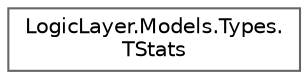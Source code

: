digraph "Graphical Class Hierarchy"
{
 // LATEX_PDF_SIZE
  bgcolor="transparent";
  edge [fontname=Helvetica,fontsize=10,labelfontname=Helvetica,labelfontsize=10];
  node [fontname=Helvetica,fontsize=10,shape=box,height=0.2,width=0.4];
  rankdir="LR";
  Node0 [id="Node000000",label="LogicLayer.Models.Types.\lTStats",height=0.2,width=0.4,color="grey40", fillcolor="white", style="filled",URL="$struct_logic_layer_1_1_models_1_1_types_1_1_t_stats.html",tooltip=" "];
}
